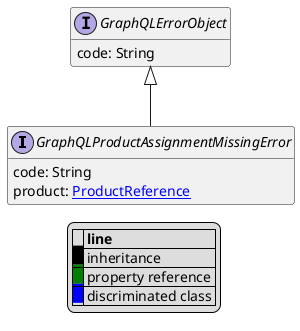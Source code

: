 @startuml

hide empty fields
hide empty methods
legend
|= |= line |
|<back:black>   </back>| inheritance |
|<back:green>   </back>| property reference |
|<back:blue>   </back>| discriminated class |
endlegend
interface GraphQLProductAssignmentMissingError [[GraphQLProductAssignmentMissingError.svg]] extends GraphQLErrorObject {
    code: String
    product: [[ProductReference.svg ProductReference]]
}
interface GraphQLErrorObject [[GraphQLErrorObject.svg]]  {
    code: String
}





@enduml

